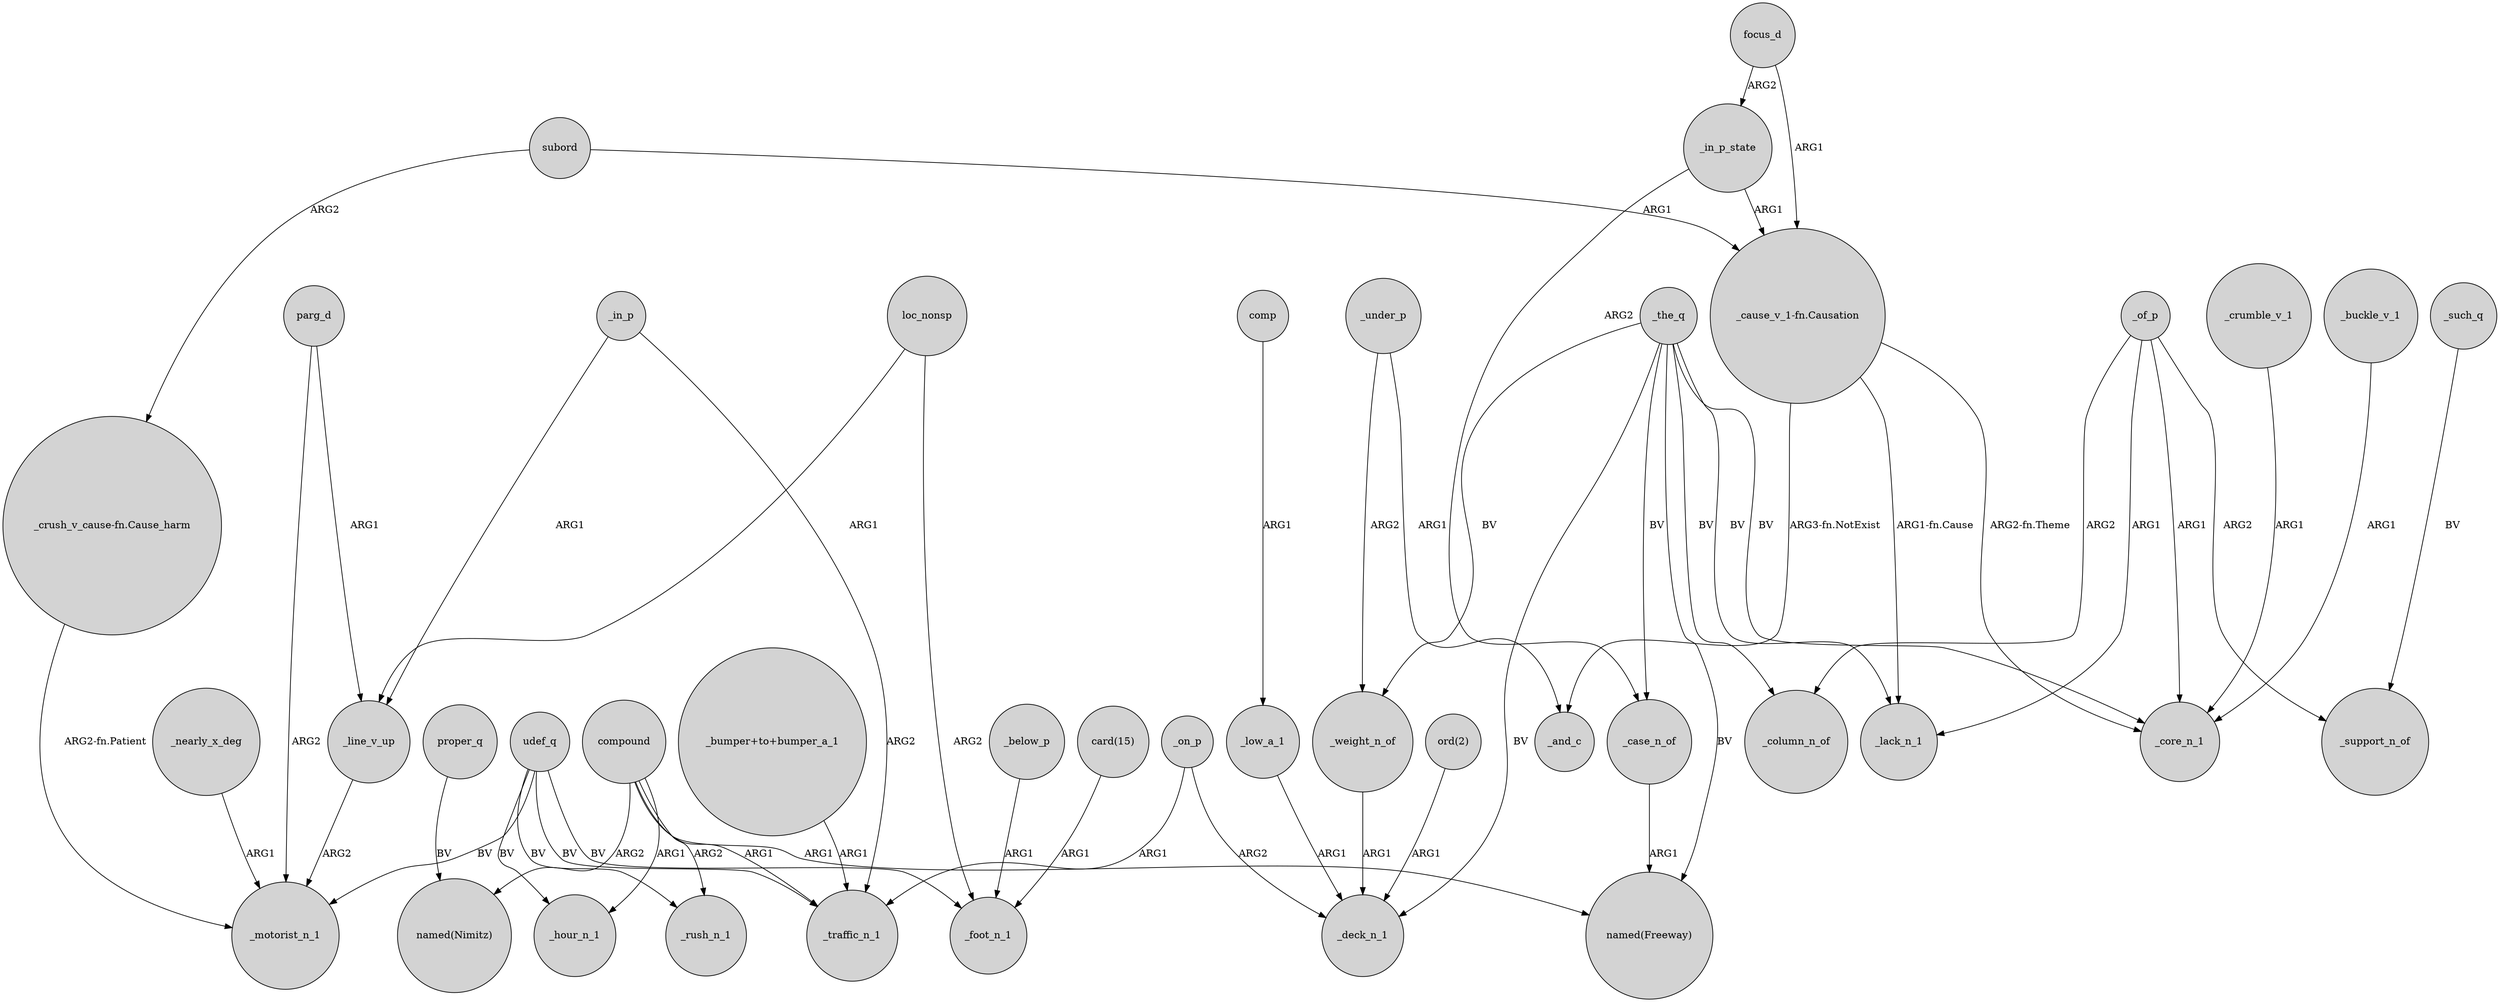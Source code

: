 digraph {
	node [shape=circle style=filled]
	proper_q -> "named(Nimitz)" [label=BV]
	_the_q -> _lack_n_1 [label=BV]
	_of_p -> _support_n_of [label=ARG2]
	_line_v_up -> _motorist_n_1 [label=ARG2]
	focus_d -> "_cause_v_1-fn.Causation" [label=ARG1]
	compound -> _hour_n_1 [label=ARG1]
	_of_p -> _lack_n_1 [label=ARG1]
	"ord(2)" -> _deck_n_1 [label=ARG1]
	udef_q -> _rush_n_1 [label=BV]
	"_cause_v_1-fn.Causation" -> _core_n_1 [label="ARG2-fn.Theme"]
	_the_q -> _case_n_of [label=BV]
	loc_nonsp -> _foot_n_1 [label=ARG2]
	_the_q -> _column_n_of [label=BV]
	"_cause_v_1-fn.Causation" -> _lack_n_1 [label="ARG1-fn.Cause"]
	focus_d -> _in_p_state [label=ARG2]
	_of_p -> _column_n_of [label=ARG2]
	_weight_n_of -> _deck_n_1 [label=ARG1]
	parg_d -> _line_v_up [label=ARG1]
	udef_q -> _hour_n_1 [label=BV]
	_below_p -> _foot_n_1 [label=ARG1]
	"_bumper+to+bumper_a_1" -> _traffic_n_1 [label=ARG1]
	_crumble_v_1 -> _core_n_1 [label=ARG1]
	_on_p -> _traffic_n_1 [label=ARG1]
	_in_p_state -> "_cause_v_1-fn.Causation" [label=ARG1]
	compound -> "named(Nimitz)" [label=ARG2]
	_nearly_x_deg -> _motorist_n_1 [label=ARG1]
	subord -> "_crush_v_cause-fn.Cause_harm" [label=ARG2]
	compound -> _rush_n_1 [label=ARG2]
	_buckle_v_1 -> _core_n_1 [label=ARG1]
	_under_p -> _and_c [label=ARG1]
	_in_p -> _traffic_n_1 [label=ARG2]
	subord -> "_cause_v_1-fn.Causation" [label=ARG1]
	_case_n_of -> "named(Freeway)" [label=ARG1]
	_the_q -> _core_n_1 [label=BV]
	udef_q -> _foot_n_1 [label=BV]
	_of_p -> _core_n_1 [label=ARG1]
	_in_p_state -> _case_n_of [label=ARG2]
	_such_q -> _support_n_of [label=BV]
	"_cause_v_1-fn.Causation" -> _and_c [label="ARG3-fn.NotExist"]
	compound -> _traffic_n_1 [label=ARG1]
	_the_q -> "named(Freeway)" [label=BV]
	_under_p -> _weight_n_of [label=ARG2]
	parg_d -> _motorist_n_1 [label=ARG2]
	udef_q -> _traffic_n_1 [label=BV]
	_low_a_1 -> _deck_n_1 [label=ARG1]
	compound -> "named(Freeway)" [label=ARG1]
	"card(15)" -> _foot_n_1 [label=ARG1]
	loc_nonsp -> _line_v_up [label=ARG1]
	udef_q -> _motorist_n_1 [label=BV]
	_in_p -> _line_v_up [label=ARG1]
	_on_p -> _deck_n_1 [label=ARG2]
	_the_q -> _deck_n_1 [label=BV]
	_the_q -> _weight_n_of [label=BV]
	comp -> _low_a_1 [label=ARG1]
	"_crush_v_cause-fn.Cause_harm" -> _motorist_n_1 [label="ARG2-fn.Patient"]
}
